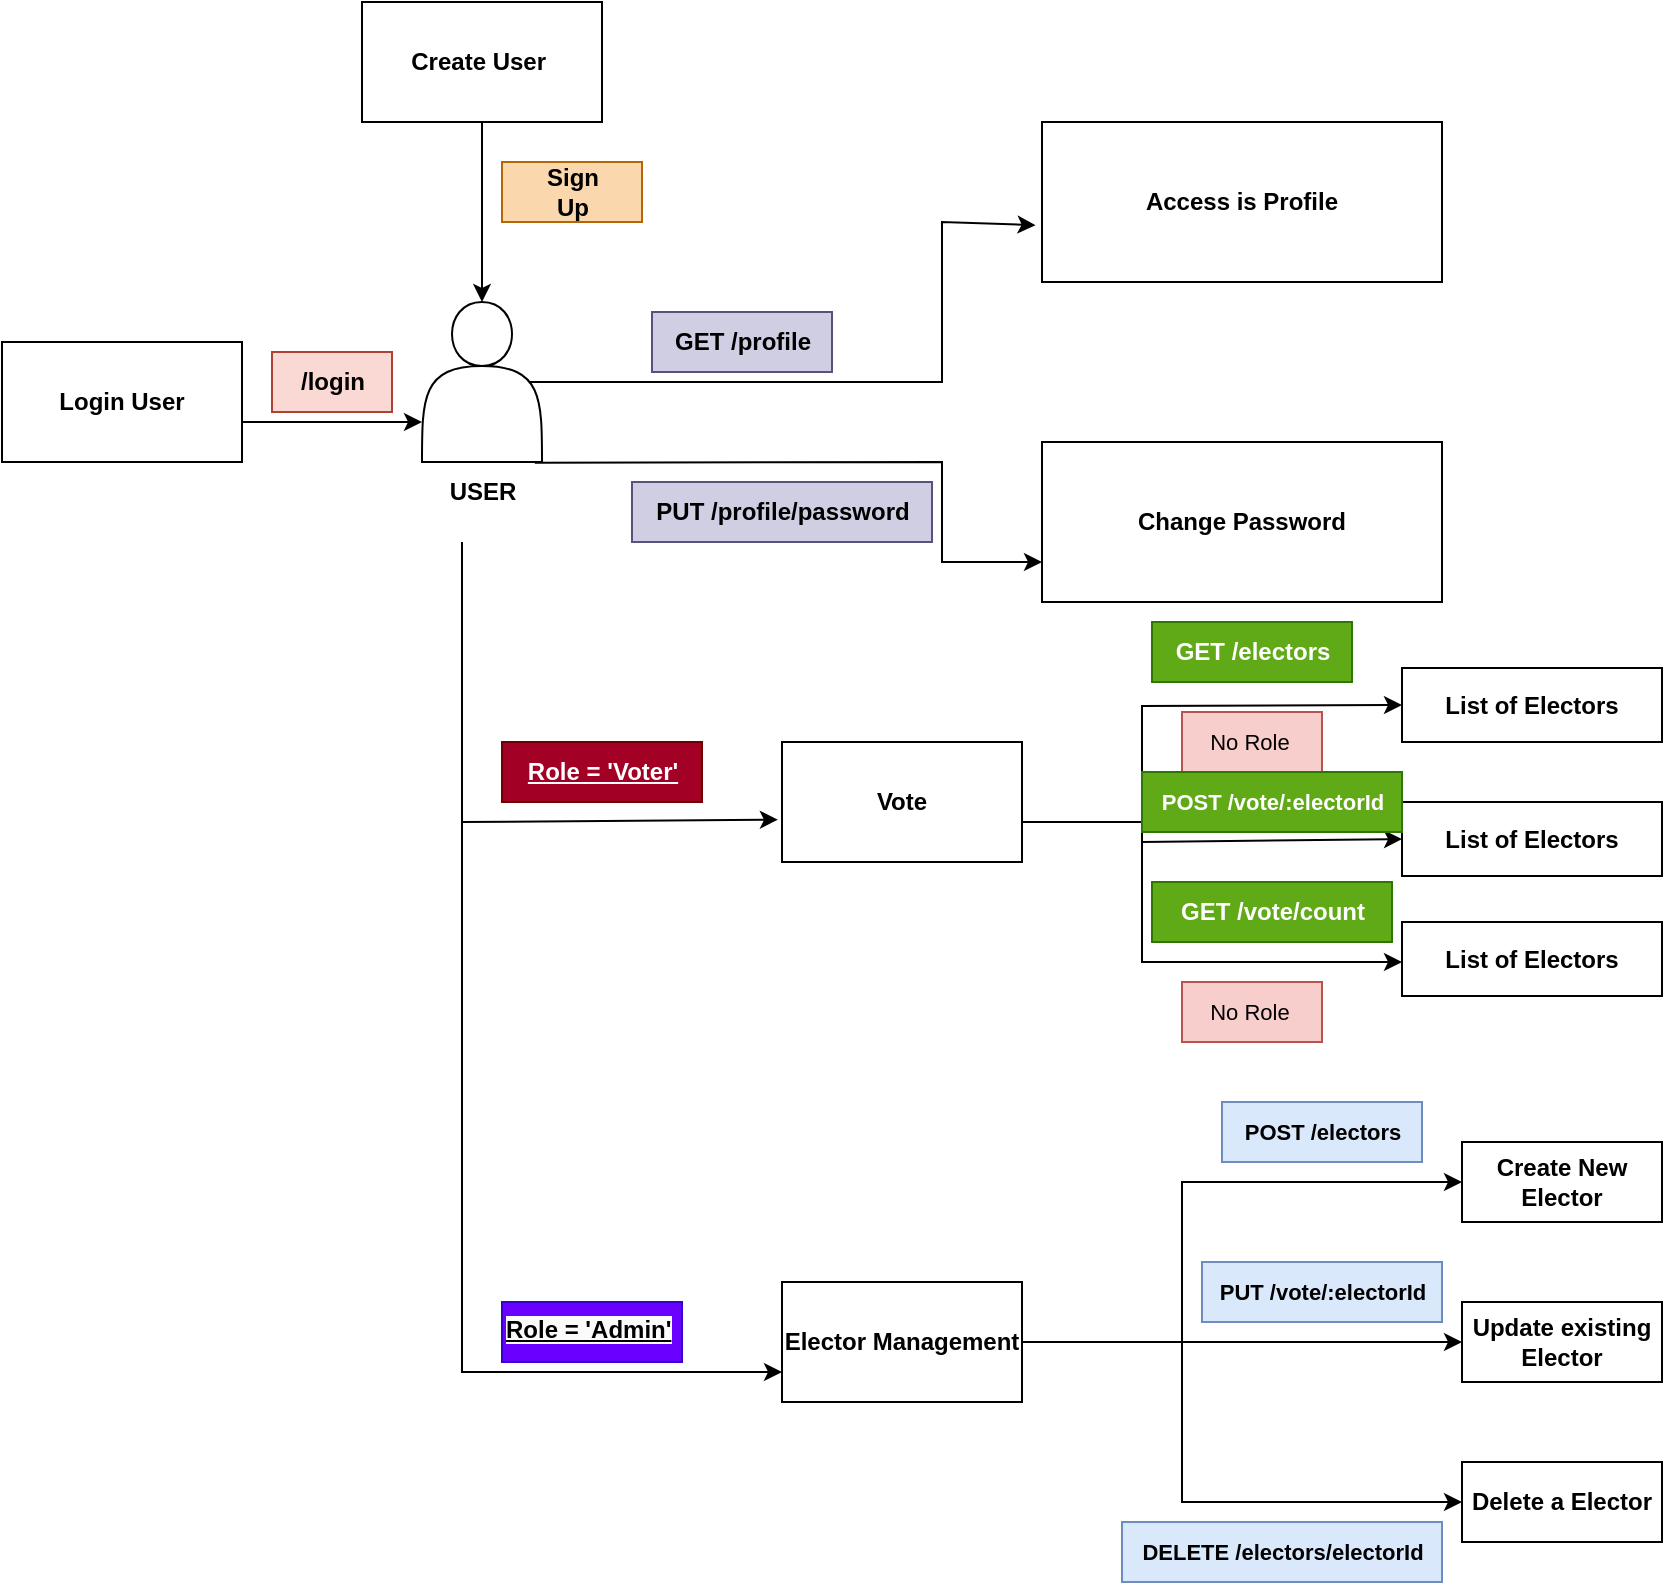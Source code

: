 <mxfile version="24.5.2" type="github">
  <diagram name="Page-1" id="XO9Ac34woaYvWG2zUXD-">
    <mxGraphModel dx="1050" dy="538" grid="1" gridSize="10" guides="1" tooltips="1" connect="1" arrows="1" fold="1" page="1" pageScale="1" pageWidth="850" pageHeight="1100" math="0" shadow="0">
      <root>
        <mxCell id="0" />
        <mxCell id="1" parent="0" />
        <mxCell id="IvabSfbhsdKwJXZIfFkb-24" value="" style="edgeStyle=orthogonalEdgeStyle;rounded=0;orthogonalLoop=1;jettySize=auto;html=1;entryX=0.5;entryY=0;entryDx=0;entryDy=0;entryPerimeter=0;" edge="1" parent="1" source="IvabSfbhsdKwJXZIfFkb-2" target="IvabSfbhsdKwJXZIfFkb-31">
          <mxGeometry relative="1" as="geometry">
            <mxPoint x="250" y="290" as="targetPoint" />
          </mxGeometry>
        </mxCell>
        <mxCell id="IvabSfbhsdKwJXZIfFkb-2" value="&lt;b&gt;Create User&amp;nbsp;&lt;/b&gt;" style="rounded=0;whiteSpace=wrap;html=1;" vertex="1" parent="1">
          <mxGeometry x="190" y="150" width="120" height="60" as="geometry" />
        </mxCell>
        <mxCell id="IvabSfbhsdKwJXZIfFkb-3" value="&lt;b&gt;Access is Profile&lt;/b&gt;" style="rounded=0;whiteSpace=wrap;html=1;" vertex="1" parent="1">
          <mxGeometry x="530" y="210" width="200" height="80" as="geometry" />
        </mxCell>
        <mxCell id="IvabSfbhsdKwJXZIfFkb-8" value="&lt;span style=&quot;text-wrap: wrap;&quot;&gt;&lt;b&gt;Sign Up&lt;/b&gt;&lt;/span&gt;" style="text;html=1;align=center;verticalAlign=middle;resizable=0;points=[];autosize=1;fillColor=#fad7ac;strokeColor=#b46504;" vertex="1" parent="1">
          <mxGeometry x="260" y="230" width="70" height="30" as="geometry" />
        </mxCell>
        <mxCell id="IvabSfbhsdKwJXZIfFkb-9" value="&lt;b&gt;Change Password&lt;/b&gt;" style="rounded=0;whiteSpace=wrap;html=1;" vertex="1" parent="1">
          <mxGeometry x="530" y="370" width="200" height="80" as="geometry" />
        </mxCell>
        <mxCell id="IvabSfbhsdKwJXZIfFkb-10" value="&lt;b&gt;GET /profile&lt;/b&gt;" style="text;html=1;align=center;verticalAlign=middle;resizable=0;points=[];autosize=1;strokeColor=#56517e;fillColor=#d0cee2;" vertex="1" parent="1">
          <mxGeometry x="335" y="305" width="90" height="30" as="geometry" />
        </mxCell>
        <mxCell id="IvabSfbhsdKwJXZIfFkb-19" value="&lt;b&gt;PUT /profile/password&lt;/b&gt;" style="text;html=1;align=center;verticalAlign=middle;resizable=0;points=[];autosize=1;strokeColor=#56517e;fillColor=#d0cee2;" vertex="1" parent="1">
          <mxGeometry x="325" y="390" width="150" height="30" as="geometry" />
        </mxCell>
        <mxCell id="IvabSfbhsdKwJXZIfFkb-25" value="&lt;b&gt;Login User&lt;/b&gt;" style="rounded=0;whiteSpace=wrap;html=1;" vertex="1" parent="1">
          <mxGeometry x="10" y="320" width="120" height="60" as="geometry" />
        </mxCell>
        <mxCell id="IvabSfbhsdKwJXZIfFkb-27" value="&lt;b&gt;/login&lt;/b&gt;" style="text;html=1;align=center;verticalAlign=middle;resizable=0;points=[];autosize=1;strokeColor=#ae4132;fillColor=#fad9d5;" vertex="1" parent="1">
          <mxGeometry x="145" y="325" width="60" height="30" as="geometry" />
        </mxCell>
        <mxCell id="IvabSfbhsdKwJXZIfFkb-31" value="" style="shape=actor;whiteSpace=wrap;html=1;" vertex="1" parent="1">
          <mxGeometry x="220" y="300" width="60" height="80" as="geometry" />
        </mxCell>
        <mxCell id="IvabSfbhsdKwJXZIfFkb-32" value="USER" style="text;html=1;align=center;verticalAlign=middle;resizable=0;points=[];autosize=1;strokeColor=none;fillColor=none;fontStyle=1" vertex="1" parent="1">
          <mxGeometry x="220" y="380" width="60" height="30" as="geometry" />
        </mxCell>
        <mxCell id="IvabSfbhsdKwJXZIfFkb-33" value="&lt;b&gt;Vote&lt;/b&gt;" style="rounded=0;whiteSpace=wrap;html=1;" vertex="1" parent="1">
          <mxGeometry x="400" y="520" width="120" height="60" as="geometry" />
        </mxCell>
        <mxCell id="IvabSfbhsdKwJXZIfFkb-41" value="" style="endArrow=classic;html=1;rounded=0;entryX=-0.016;entryY=0.645;entryDx=0;entryDy=0;entryPerimeter=0;exitX=0.9;exitY=0.5;exitDx=0;exitDy=0;exitPerimeter=0;" edge="1" parent="1" source="IvabSfbhsdKwJXZIfFkb-31" target="IvabSfbhsdKwJXZIfFkb-3">
          <mxGeometry width="50" height="50" relative="1" as="geometry">
            <mxPoint x="300" y="340" as="sourcePoint" />
            <mxPoint x="520" y="230" as="targetPoint" />
            <Array as="points">
              <mxPoint x="480" y="340" />
              <mxPoint x="480" y="260" />
            </Array>
          </mxGeometry>
        </mxCell>
        <mxCell id="IvabSfbhsdKwJXZIfFkb-42" value="" style="endArrow=classic;html=1;rounded=0;entryX=0;entryY=0.75;entryDx=0;entryDy=0;exitX=0.94;exitY=0.013;exitDx=0;exitDy=0;exitPerimeter=0;" edge="1" parent="1" source="IvabSfbhsdKwJXZIfFkb-32" target="IvabSfbhsdKwJXZIfFkb-9">
          <mxGeometry width="50" height="50" relative="1" as="geometry">
            <mxPoint x="300" y="380" as="sourcePoint" />
            <mxPoint x="520" y="430" as="targetPoint" />
            <Array as="points">
              <mxPoint x="480" y="380" />
              <mxPoint x="480" y="430" />
            </Array>
          </mxGeometry>
        </mxCell>
        <mxCell id="IvabSfbhsdKwJXZIfFkb-43" value="" style="endArrow=classic;html=1;rounded=0;entryX=-0.017;entryY=0.647;entryDx=0;entryDy=0;entryPerimeter=0;" edge="1" parent="1" target="IvabSfbhsdKwJXZIfFkb-33">
          <mxGeometry width="50" height="50" relative="1" as="geometry">
            <mxPoint x="240" y="420" as="sourcePoint" />
            <mxPoint x="380" y="565" as="targetPoint" />
            <Array as="points">
              <mxPoint x="240" y="560" />
            </Array>
          </mxGeometry>
        </mxCell>
        <mxCell id="IvabSfbhsdKwJXZIfFkb-44" value="" style="endArrow=classic;html=1;rounded=0;entryX=0;entryY=0.75;entryDx=0;entryDy=0;" edge="1" parent="1" target="IvabSfbhsdKwJXZIfFkb-31">
          <mxGeometry width="50" height="50" relative="1" as="geometry">
            <mxPoint x="130" y="360" as="sourcePoint" />
            <mxPoint x="200" y="360" as="targetPoint" />
          </mxGeometry>
        </mxCell>
        <mxCell id="IvabSfbhsdKwJXZIfFkb-45" value="&lt;b&gt;&lt;u&gt;Role = &#39;Voter&#39;&lt;/u&gt;&lt;/b&gt;" style="text;html=1;align=center;verticalAlign=middle;resizable=0;points=[];autosize=1;strokeColor=#6F0000;fillColor=#a20025;fontColor=#ffffff;" vertex="1" parent="1">
          <mxGeometry x="260" y="520" width="100" height="30" as="geometry" />
        </mxCell>
        <mxCell id="IvabSfbhsdKwJXZIfFkb-46" value="&lt;b&gt;List of Electors&lt;/b&gt;" style="rounded=0;whiteSpace=wrap;html=1;" vertex="1" parent="1">
          <mxGeometry x="710" y="483" width="130" height="37" as="geometry" />
        </mxCell>
        <mxCell id="IvabSfbhsdKwJXZIfFkb-48" value="" style="endArrow=classic;html=1;rounded=0;entryX=0;entryY=0.5;entryDx=0;entryDy=0;" edge="1" parent="1" target="IvabSfbhsdKwJXZIfFkb-46">
          <mxGeometry width="50" height="50" relative="1" as="geometry">
            <mxPoint x="520" y="560" as="sourcePoint" />
            <mxPoint x="550" y="490" as="targetPoint" />
            <Array as="points">
              <mxPoint x="580" y="560" />
              <mxPoint x="580" y="502" />
            </Array>
          </mxGeometry>
        </mxCell>
        <mxCell id="IvabSfbhsdKwJXZIfFkb-50" value="&lt;b&gt;GET /electors&lt;/b&gt;" style="text;html=1;align=center;verticalAlign=middle;resizable=0;points=[];autosize=1;strokeColor=#2D7600;fillColor=#60a917;fontColor=#ffffff;" vertex="1" parent="1">
          <mxGeometry x="585" y="460" width="100" height="30" as="geometry" />
        </mxCell>
        <mxCell id="IvabSfbhsdKwJXZIfFkb-51" value="&lt;b&gt;List of Electors&lt;/b&gt;" style="rounded=0;whiteSpace=wrap;html=1;" vertex="1" parent="1">
          <mxGeometry x="710" y="610" width="130" height="37" as="geometry" />
        </mxCell>
        <mxCell id="IvabSfbhsdKwJXZIfFkb-52" value="" style="endArrow=classic;html=1;rounded=0;entryX=0;entryY=0.541;entryDx=0;entryDy=0;entryPerimeter=0;" edge="1" parent="1" target="IvabSfbhsdKwJXZIfFkb-51">
          <mxGeometry width="50" height="50" relative="1" as="geometry">
            <mxPoint x="580" y="560" as="sourcePoint" />
            <mxPoint x="660" y="630" as="targetPoint" />
            <Array as="points">
              <mxPoint x="580" y="630" />
            </Array>
          </mxGeometry>
        </mxCell>
        <mxCell id="IvabSfbhsdKwJXZIfFkb-53" value="&lt;b&gt;List of Electors&lt;/b&gt;" style="rounded=0;whiteSpace=wrap;html=1;" vertex="1" parent="1">
          <mxGeometry x="710" y="550" width="130" height="37" as="geometry" />
        </mxCell>
        <mxCell id="IvabSfbhsdKwJXZIfFkb-54" value="" style="endArrow=classic;html=1;rounded=0;entryX=0;entryY=0.5;entryDx=0;entryDy=0;" edge="1" parent="1" target="IvabSfbhsdKwJXZIfFkb-53">
          <mxGeometry width="50" height="50" relative="1" as="geometry">
            <mxPoint x="580" y="570" as="sourcePoint" />
            <mxPoint x="630" y="520" as="targetPoint" />
          </mxGeometry>
        </mxCell>
        <mxCell id="IvabSfbhsdKwJXZIfFkb-55" value="No Role&amp;nbsp;" style="text;html=1;align=center;verticalAlign=middle;resizable=0;points=[];autosize=1;strokeColor=#b85450;fillColor=#f8cecc;fontSize=11;" vertex="1" parent="1">
          <mxGeometry x="600" y="505" width="70" height="30" as="geometry" />
        </mxCell>
        <mxCell id="IvabSfbhsdKwJXZIfFkb-56" value="&lt;span style=&quot;font-size: 11px;&quot;&gt;POST /vote/:electorId&lt;/span&gt;" style="text;html=1;align=center;verticalAlign=middle;resizable=0;points=[];autosize=1;strokeColor=#2D7600;fillColor=#60a917;fontSize=11;fontColor=#ffffff;fontStyle=1" vertex="1" parent="1">
          <mxGeometry x="580" y="535" width="130" height="30" as="geometry" />
        </mxCell>
        <mxCell id="IvabSfbhsdKwJXZIfFkb-57" value="&lt;b&gt;GET /vote/count&lt;/b&gt;" style="text;html=1;align=center;verticalAlign=middle;resizable=0;points=[];autosize=1;strokeColor=#2D7600;fillColor=#60a917;fontColor=#ffffff;" vertex="1" parent="1">
          <mxGeometry x="585" y="590" width="120" height="30" as="geometry" />
        </mxCell>
        <mxCell id="IvabSfbhsdKwJXZIfFkb-59" value="&lt;b&gt;Elector Management&lt;/b&gt;" style="rounded=0;whiteSpace=wrap;html=1;" vertex="1" parent="1">
          <mxGeometry x="400" y="790" width="120" height="60" as="geometry" />
        </mxCell>
        <mxCell id="IvabSfbhsdKwJXZIfFkb-60" value="" style="endArrow=classic;html=1;rounded=0;entryX=0;entryY=0.75;entryDx=0;entryDy=0;" edge="1" parent="1" target="IvabSfbhsdKwJXZIfFkb-59">
          <mxGeometry width="50" height="50" relative="1" as="geometry">
            <mxPoint x="240" y="558" as="sourcePoint" />
            <mxPoint x="290" y="508" as="targetPoint" />
            <Array as="points">
              <mxPoint x="240" y="835" />
            </Array>
          </mxGeometry>
        </mxCell>
        <mxCell id="IvabSfbhsdKwJXZIfFkb-61" value="&lt;span style=&quot;color: rgb(0, 0, 0); font-family: Helvetica; font-size: 12px; font-style: normal; font-variant-ligatures: normal; font-variant-caps: normal; letter-spacing: normal; orphans: 2; text-align: center; text-indent: 0px; text-transform: none; widows: 2; word-spacing: 0px; -webkit-text-stroke-width: 0px; white-space: nowrap; background-color: rgb(251, 251, 251); text-decoration-thickness: initial; text-decoration-style: initial; text-decoration-color: initial; float: none; display: inline !important;&quot;&gt;&lt;u style=&quot;&quot;&gt;&lt;b&gt;Role = &#39;Admin&#39;&lt;/b&gt;&lt;/u&gt;&lt;/span&gt;" style="text;whiteSpace=wrap;html=1;fillColor=#6a00ff;fontColor=#ffffff;strokeColor=#3700CC;" vertex="1" parent="1">
          <mxGeometry x="260" y="800" width="90" height="30" as="geometry" />
        </mxCell>
        <mxCell id="IvabSfbhsdKwJXZIfFkb-62" value="&lt;b&gt;Create New Elector&lt;/b&gt;" style="rounded=0;whiteSpace=wrap;html=1;" vertex="1" parent="1">
          <mxGeometry x="740" y="720" width="100" height="40" as="geometry" />
        </mxCell>
        <mxCell id="IvabSfbhsdKwJXZIfFkb-63" value="&lt;b&gt;Update existing Elector&lt;/b&gt;" style="rounded=0;whiteSpace=wrap;html=1;" vertex="1" parent="1">
          <mxGeometry x="740" y="800" width="100" height="40" as="geometry" />
        </mxCell>
        <mxCell id="IvabSfbhsdKwJXZIfFkb-64" value="&lt;b&gt;Delete a Elector&lt;/b&gt;" style="rounded=0;whiteSpace=wrap;html=1;" vertex="1" parent="1">
          <mxGeometry x="740" y="880" width="100" height="40" as="geometry" />
        </mxCell>
        <mxCell id="IvabSfbhsdKwJXZIfFkb-68" value="" style="endArrow=classic;html=1;rounded=0;entryX=0;entryY=0.5;entryDx=0;entryDy=0;" edge="1" parent="1" target="IvabSfbhsdKwJXZIfFkb-62">
          <mxGeometry width="50" height="50" relative="1" as="geometry">
            <mxPoint x="520" y="820" as="sourcePoint" />
            <mxPoint x="570" y="770" as="targetPoint" />
            <Array as="points">
              <mxPoint x="600" y="820" />
              <mxPoint x="600" y="740" />
            </Array>
          </mxGeometry>
        </mxCell>
        <mxCell id="IvabSfbhsdKwJXZIfFkb-69" value="" style="endArrow=classic;html=1;rounded=0;entryX=0;entryY=0.5;entryDx=0;entryDy=0;" edge="1" parent="1" target="IvabSfbhsdKwJXZIfFkb-63">
          <mxGeometry width="50" height="50" relative="1" as="geometry">
            <mxPoint x="590" y="820" as="sourcePoint" />
            <mxPoint x="650" y="770" as="targetPoint" />
          </mxGeometry>
        </mxCell>
        <mxCell id="IvabSfbhsdKwJXZIfFkb-70" value="" style="endArrow=classic;html=1;rounded=0;entryX=0;entryY=0.5;entryDx=0;entryDy=0;" edge="1" parent="1" target="IvabSfbhsdKwJXZIfFkb-64">
          <mxGeometry width="50" height="50" relative="1" as="geometry">
            <mxPoint x="600" y="820" as="sourcePoint" />
            <mxPoint x="650" y="770" as="targetPoint" />
            <Array as="points">
              <mxPoint x="600" y="900" />
            </Array>
          </mxGeometry>
        </mxCell>
        <mxCell id="IvabSfbhsdKwJXZIfFkb-71" value="&lt;b&gt;POST /electors&lt;/b&gt;" style="text;html=1;align=center;verticalAlign=middle;resizable=0;points=[];autosize=1;strokeColor=#6c8ebf;fillColor=#dae8fc;fontSize=11;" vertex="1" parent="1">
          <mxGeometry x="620" y="700" width="100" height="30" as="geometry" />
        </mxCell>
        <mxCell id="IvabSfbhsdKwJXZIfFkb-72" value="&lt;span style=&quot;font-size: 11px;&quot;&gt;PUT /vote/:electorId&lt;/span&gt;" style="text;html=1;align=center;verticalAlign=middle;resizable=0;points=[];autosize=1;strokeColor=#6c8ebf;fillColor=#dae8fc;fontSize=11;fontStyle=1" vertex="1" parent="1">
          <mxGeometry x="610" y="780" width="120" height="30" as="geometry" />
        </mxCell>
        <mxCell id="IvabSfbhsdKwJXZIfFkb-75" value="&lt;b style=&quot;font-size: 11px;&quot;&gt;DELETE /electors/electorId&lt;/b&gt;" style="text;html=1;align=center;verticalAlign=middle;resizable=0;points=[];autosize=1;strokeColor=#6c8ebf;fillColor=#dae8fc;fontSize=11;" vertex="1" parent="1">
          <mxGeometry x="570" y="910" width="160" height="30" as="geometry" />
        </mxCell>
        <mxCell id="IvabSfbhsdKwJXZIfFkb-80" value="No Role&amp;nbsp;" style="text;html=1;align=center;verticalAlign=middle;resizable=0;points=[];autosize=1;strokeColor=#b85450;fillColor=#f8cecc;fontSize=11;" vertex="1" parent="1">
          <mxGeometry x="600" y="640" width="70" height="30" as="geometry" />
        </mxCell>
      </root>
    </mxGraphModel>
  </diagram>
</mxfile>
